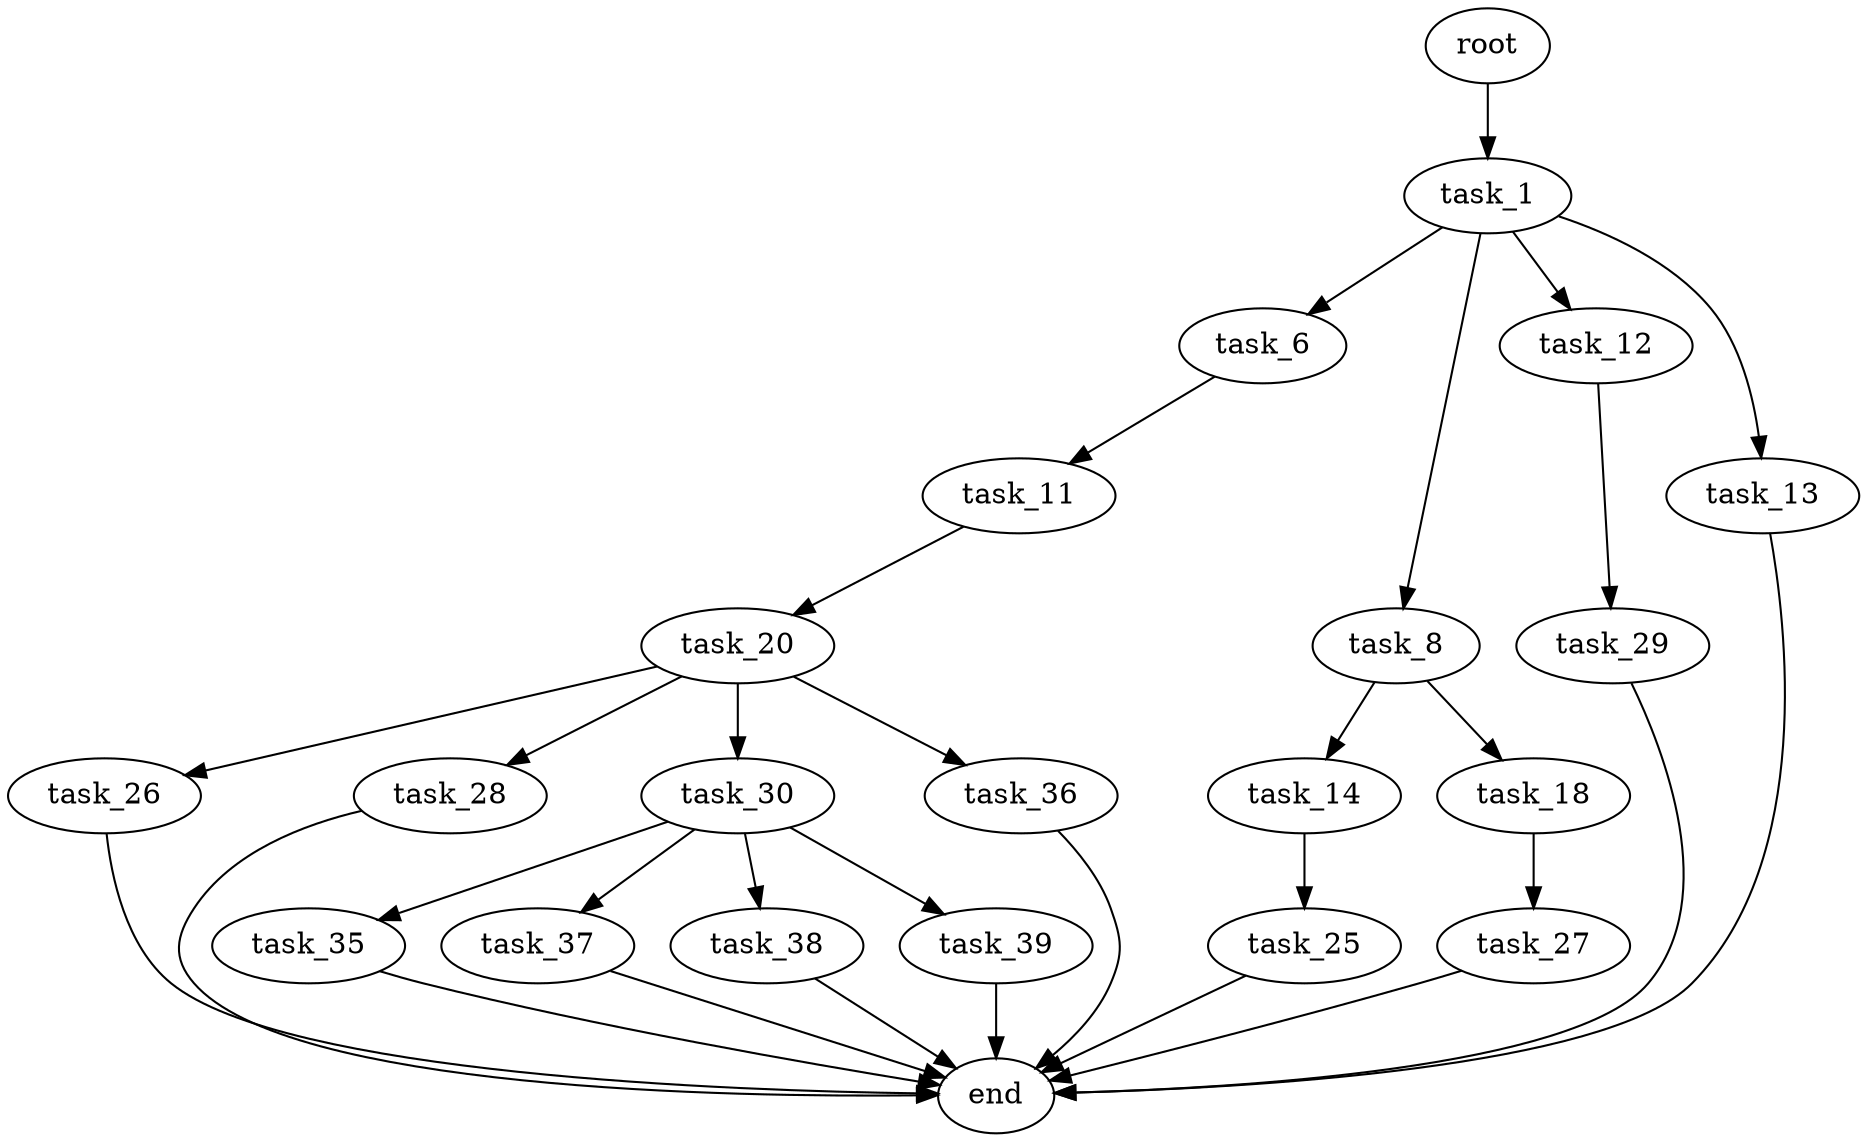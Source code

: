digraph G {
  root [size="0.000000"];
  task_1 [size="447509917337.000000"];
  task_6 [size="543672400284.000000"];
  task_8 [size="1267558009.000000"];
  task_12 [size="7525700416.000000"];
  task_13 [size="36993070547.000000"];
  task_11 [size="1076922074.000000"];
  task_14 [size="68719476736.000000"];
  task_18 [size="53857015660.000000"];
  task_20 [size="134217728000.000000"];
  task_29 [size="68719476736.000000"];
  end [size="0.000000"];
  task_25 [size="742473395.000000"];
  task_27 [size="35486333253.000000"];
  task_26 [size="115093859736.000000"];
  task_28 [size="32252778436.000000"];
  task_30 [size="39641318309.000000"];
  task_36 [size="27131985306.000000"];
  task_35 [size="68719476736.000000"];
  task_37 [size="138112693848.000000"];
  task_38 [size="223898736973.000000"];
  task_39 [size="87825552888.000000"];

  root -> task_1 [size="1.000000"];
  task_1 -> task_6 [size="301989888.000000"];
  task_1 -> task_8 [size="301989888.000000"];
  task_1 -> task_12 [size="301989888.000000"];
  task_1 -> task_13 [size="301989888.000000"];
  task_6 -> task_11 [size="536870912.000000"];
  task_8 -> task_14 [size="33554432.000000"];
  task_8 -> task_18 [size="33554432.000000"];
  task_12 -> task_29 [size="301989888.000000"];
  task_13 -> end [size="1.000000"];
  task_11 -> task_20 [size="33554432.000000"];
  task_14 -> task_25 [size="134217728.000000"];
  task_18 -> task_27 [size="75497472.000000"];
  task_20 -> task_26 [size="209715200.000000"];
  task_20 -> task_28 [size="209715200.000000"];
  task_20 -> task_30 [size="209715200.000000"];
  task_20 -> task_36 [size="209715200.000000"];
  task_29 -> end [size="1.000000"];
  task_25 -> end [size="1.000000"];
  task_27 -> end [size="1.000000"];
  task_26 -> end [size="1.000000"];
  task_28 -> end [size="1.000000"];
  task_30 -> task_35 [size="838860800.000000"];
  task_30 -> task_37 [size="838860800.000000"];
  task_30 -> task_38 [size="838860800.000000"];
  task_30 -> task_39 [size="838860800.000000"];
  task_36 -> end [size="1.000000"];
  task_35 -> end [size="1.000000"];
  task_37 -> end [size="1.000000"];
  task_38 -> end [size="1.000000"];
  task_39 -> end [size="1.000000"];
}
